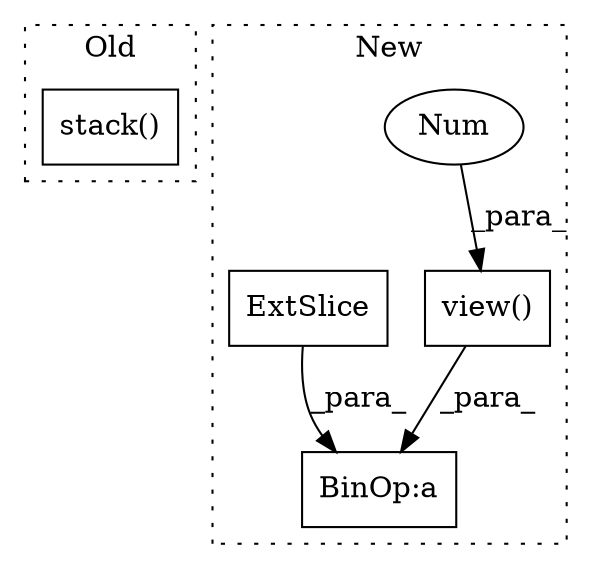 digraph G {
subgraph cluster0 {
1 [label="stack()" a="75" s="2222,2243" l="12,8" shape="box"];
label = "Old";
style="dotted";
}
subgraph cluster1 {
2 [label="view()" a="75" s="2296,2330" l="23,1" shape="box"];
3 [label="Num" a="76" s="2329" l="1" shape="ellipse"];
4 [label="BinOp:a" a="82" s="2409" l="3" shape="box"];
5 [label="ExtSlice" a="85" s="2436" l="11" shape="box"];
label = "New";
style="dotted";
}
2 -> 4 [label="_para_"];
3 -> 2 [label="_para_"];
5 -> 4 [label="_para_"];
}